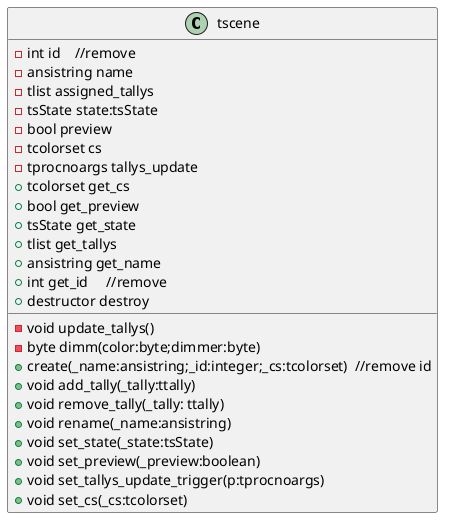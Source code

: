 @startuml tscene
class tscene{
        -int id    //remove
        -ansistring name
        -tlist assigned_tallys
        -tsState state:tsState
        -bool preview
        -tcolorset cs
        -tprocnoargs tallys_update
        -void update_tallys()
        -byte dimm(color:byte;dimmer:byte)  
        +create(_name:ansistring;_id:integer;_cs:tcolorset)  //remove id
        +void add_tally(_tally:ttally)
        +void remove_tally(_tally: ttally)
        +void rename(_name:ansistring)
        +void set_state(_state:tsState)
        +void set_preview(_preview:boolean)
        +void set_tallys_update_trigger(p:tprocnoargs)
        +void set_cs(_cs:tcolorset)
        +tcolorset get_cs
        +bool get_preview
        +tsState get_state
        +tlist get_tallys
        +ansistring get_name
        +int get_id     //remove
        +destructor destroy  
    }
@enduml
